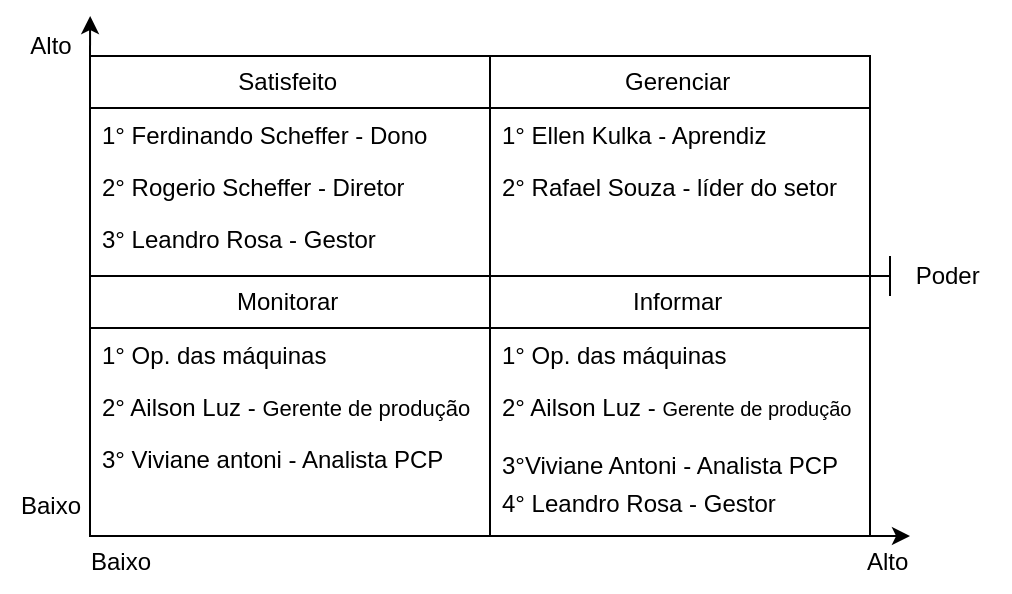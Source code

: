 <mxfile version="23.1.5" type="github">
  <diagram name="Página-1" id="4VICdA9OEUO9jNEx8xjW">
    <mxGraphModel dx="633" dy="345" grid="1" gridSize="10" guides="1" tooltips="1" connect="1" arrows="1" fold="1" page="1" pageScale="1" pageWidth="827" pageHeight="1169" math="0" shadow="0">
      <root>
        <mxCell id="0" />
        <mxCell id="1" parent="0" />
        <mxCell id="TS-iA7SKgb6yTGz_fqgG-84" style="edgeStyle=orthogonalEdgeStyle;rounded=0;orthogonalLoop=1;jettySize=auto;html=1;exitX=0;exitY=0;exitDx=0;exitDy=0;" edge="1" parent="1" source="TS-iA7SKgb6yTGz_fqgG-49">
          <mxGeometry relative="1" as="geometry">
            <mxPoint x="50.077" y="10" as="targetPoint" />
          </mxGeometry>
        </mxCell>
        <mxCell id="TS-iA7SKgb6yTGz_fqgG-49" value="Satisfeito&amp;nbsp;" style="swimlane;fontStyle=0;childLayout=stackLayout;horizontal=1;startSize=26;fillColor=none;horizontalStack=0;resizeParent=1;resizeParentMax=0;resizeLast=0;collapsible=1;marginBottom=0;html=1;" vertex="1" parent="1">
          <mxGeometry x="50" y="30" width="200" height="110" as="geometry">
            <mxRectangle x="50" y="30" width="90" height="30" as="alternateBounds" />
          </mxGeometry>
        </mxCell>
        <mxCell id="TS-iA7SKgb6yTGz_fqgG-50" value="1° Ferdinando Scheffer - Dono" style="text;strokeColor=none;fillColor=none;align=left;verticalAlign=top;spacingLeft=4;spacingRight=4;overflow=hidden;rotatable=0;points=[[0,0.5],[1,0.5]];portConstraint=eastwest;whiteSpace=wrap;html=1;" vertex="1" parent="TS-iA7SKgb6yTGz_fqgG-49">
          <mxGeometry y="26" width="200" height="26" as="geometry" />
        </mxCell>
        <mxCell id="TS-iA7SKgb6yTGz_fqgG-51" value="2° Rogerio Scheffer - Diretor" style="text;strokeColor=none;fillColor=none;align=left;verticalAlign=top;spacingLeft=4;spacingRight=4;overflow=hidden;rotatable=0;points=[[0,0.5],[1,0.5]];portConstraint=eastwest;whiteSpace=wrap;html=1;" vertex="1" parent="TS-iA7SKgb6yTGz_fqgG-49">
          <mxGeometry y="52" width="200" height="26" as="geometry" />
        </mxCell>
        <mxCell id="TS-iA7SKgb6yTGz_fqgG-52" value="3° Leandro Rosa - Gestor&amp;nbsp;&amp;nbsp;" style="text;strokeColor=none;fillColor=none;align=left;verticalAlign=top;spacingLeft=4;spacingRight=4;overflow=hidden;rotatable=0;points=[[0,0.5],[1,0.5]];portConstraint=eastwest;whiteSpace=wrap;html=1;" vertex="1" parent="TS-iA7SKgb6yTGz_fqgG-49">
          <mxGeometry y="78" width="200" height="32" as="geometry" />
        </mxCell>
        <mxCell id="TS-iA7SKgb6yTGz_fqgG-53" value="Gerenciar&amp;nbsp;" style="swimlane;fontStyle=0;childLayout=stackLayout;horizontal=1;startSize=26;fillColor=none;horizontalStack=0;resizeParent=1;resizeParentMax=0;resizeLast=0;collapsible=1;marginBottom=0;html=1;" vertex="1" parent="1">
          <mxGeometry x="250" y="30" width="190" height="110" as="geometry" />
        </mxCell>
        <mxCell id="TS-iA7SKgb6yTGz_fqgG-54" value="1° Ellen Kulka - Aprendiz&amp;nbsp;" style="text;strokeColor=none;fillColor=none;align=left;verticalAlign=top;spacingLeft=4;spacingRight=4;overflow=hidden;rotatable=0;points=[[0,0.5],[1,0.5]];portConstraint=eastwest;whiteSpace=wrap;html=1;" vertex="1" parent="TS-iA7SKgb6yTGz_fqgG-53">
          <mxGeometry y="26" width="190" height="26" as="geometry" />
        </mxCell>
        <mxCell id="TS-iA7SKgb6yTGz_fqgG-55" value="2° Rafael Souza - líder do setor&amp;nbsp;&amp;nbsp;" style="text;strokeColor=none;fillColor=none;align=left;verticalAlign=top;spacingLeft=4;spacingRight=4;overflow=hidden;rotatable=0;points=[[0,0.5],[1,0.5]];portConstraint=eastwest;whiteSpace=wrap;html=1;" vertex="1" parent="TS-iA7SKgb6yTGz_fqgG-53">
          <mxGeometry y="52" width="190" height="58" as="geometry" />
        </mxCell>
        <mxCell id="TS-iA7SKgb6yTGz_fqgG-57" value="Monitorar&amp;nbsp;" style="swimlane;fontStyle=0;childLayout=stackLayout;horizontal=1;startSize=26;fillColor=none;horizontalStack=0;resizeParent=1;resizeParentMax=0;resizeLast=0;collapsible=1;marginBottom=0;html=1;" vertex="1" parent="1">
          <mxGeometry x="50" y="140" width="200" height="130" as="geometry" />
        </mxCell>
        <mxCell id="TS-iA7SKgb6yTGz_fqgG-58" value="1° Op. das máquinas&amp;nbsp;" style="text;strokeColor=none;fillColor=none;align=left;verticalAlign=top;spacingLeft=4;spacingRight=4;overflow=hidden;rotatable=0;points=[[0,0.5],[1,0.5]];portConstraint=eastwest;whiteSpace=wrap;html=1;" vertex="1" parent="TS-iA7SKgb6yTGz_fqgG-57">
          <mxGeometry y="26" width="200" height="26" as="geometry" />
        </mxCell>
        <mxCell id="TS-iA7SKgb6yTGz_fqgG-59" value="2° Ailson Luz - &lt;font style=&quot;font-size: 11px;&quot;&gt;Gerente de produção&lt;br&gt;&lt;br&gt;&amp;nbsp;&lt;/font&gt;" style="text;strokeColor=none;fillColor=none;align=left;verticalAlign=top;spacingLeft=4;spacingRight=4;overflow=hidden;rotatable=0;points=[[0,0.5],[1,0.5]];portConstraint=eastwest;whiteSpace=wrap;html=1;" vertex="1" parent="TS-iA7SKgb6yTGz_fqgG-57">
          <mxGeometry y="52" width="200" height="26" as="geometry" />
        </mxCell>
        <mxCell id="TS-iA7SKgb6yTGz_fqgG-60" value="3° Viviane antoni - Analista PCP" style="text;strokeColor=none;fillColor=none;align=left;verticalAlign=top;spacingLeft=4;spacingRight=4;overflow=hidden;rotatable=0;points=[[0,0.5],[1,0.5]];portConstraint=eastwest;whiteSpace=wrap;html=1;" vertex="1" parent="TS-iA7SKgb6yTGz_fqgG-57">
          <mxGeometry y="78" width="200" height="52" as="geometry" />
        </mxCell>
        <mxCell id="TS-iA7SKgb6yTGz_fqgG-82" style="edgeStyle=orthogonalEdgeStyle;rounded=0;orthogonalLoop=1;jettySize=auto;html=1;exitX=1;exitY=1;exitDx=0;exitDy=0;" edge="1" parent="1" source="TS-iA7SKgb6yTGz_fqgG-61">
          <mxGeometry relative="1" as="geometry">
            <mxPoint x="460" y="270" as="targetPoint" />
          </mxGeometry>
        </mxCell>
        <mxCell id="TS-iA7SKgb6yTGz_fqgG-61" value="Informar&amp;nbsp;" style="swimlane;fontStyle=0;childLayout=stackLayout;horizontal=1;startSize=26;fillColor=none;horizontalStack=0;resizeParent=1;resizeParentMax=0;resizeLast=0;collapsible=1;marginBottom=0;html=1;" vertex="1" parent="1">
          <mxGeometry x="250" y="140" width="190" height="130" as="geometry" />
        </mxCell>
        <mxCell id="TS-iA7SKgb6yTGz_fqgG-62" value="1° Op. das máquinas&amp;nbsp;" style="text;strokeColor=none;fillColor=none;align=left;verticalAlign=top;spacingLeft=4;spacingRight=4;overflow=hidden;rotatable=0;points=[[0,0.5],[1,0.5]];portConstraint=eastwest;whiteSpace=wrap;html=1;" vertex="1" parent="TS-iA7SKgb6yTGz_fqgG-61">
          <mxGeometry y="26" width="190" height="26" as="geometry" />
        </mxCell>
        <mxCell id="TS-iA7SKgb6yTGz_fqgG-63" value="2° Ailson Luz - &lt;font style=&quot;font-size: 10px;&quot;&gt;Gerente de produção&lt;/font&gt;&lt;br&gt;&lt;br&gt;3°Viviane Antoni - Analista PCP" style="text;strokeColor=none;fillColor=none;align=left;verticalAlign=top;spacingLeft=4;spacingRight=4;overflow=hidden;rotatable=0;points=[[0,0.5],[1,0.5]];portConstraint=eastwest;whiteSpace=wrap;html=1;" vertex="1" parent="TS-iA7SKgb6yTGz_fqgG-61">
          <mxGeometry y="52" width="190" height="48" as="geometry" />
        </mxCell>
        <mxCell id="TS-iA7SKgb6yTGz_fqgG-64" value="4° Leandro Rosa - Gestor&amp;nbsp;&amp;nbsp;" style="text;strokeColor=none;fillColor=none;align=left;verticalAlign=top;spacingLeft=4;spacingRight=4;overflow=hidden;rotatable=0;points=[[0,0.5],[1,0.5]];portConstraint=eastwest;whiteSpace=wrap;html=1;" vertex="1" parent="TS-iA7SKgb6yTGz_fqgG-61">
          <mxGeometry y="100" width="190" height="30" as="geometry" />
        </mxCell>
        <mxCell id="TS-iA7SKgb6yTGz_fqgG-79" value="" style="shape=crossbar;whiteSpace=wrap;html=1;rounded=1;" vertex="1" parent="1">
          <mxGeometry x="440" y="130" width="10" height="20" as="geometry" />
        </mxCell>
        <mxCell id="TS-iA7SKgb6yTGz_fqgG-80" value="Poder&amp;nbsp;" style="text;html=1;align=center;verticalAlign=middle;resizable=0;points=[];autosize=1;strokeColor=none;fillColor=none;" vertex="1" parent="1">
          <mxGeometry x="450" y="125" width="60" height="30" as="geometry" />
        </mxCell>
        <mxCell id="TS-iA7SKgb6yTGz_fqgG-85" value="Alto" style="text;html=1;align=center;verticalAlign=middle;resizable=0;points=[];autosize=1;strokeColor=none;fillColor=none;" vertex="1" parent="1">
          <mxGeometry x="10" y="10" width="40" height="30" as="geometry" />
        </mxCell>
        <mxCell id="TS-iA7SKgb6yTGz_fqgG-86" value="Alto&amp;nbsp;" style="text;html=1;align=center;verticalAlign=middle;resizable=0;points=[];autosize=1;strokeColor=none;fillColor=none;" vertex="1" parent="1">
          <mxGeometry x="425" y="268" width="50" height="30" as="geometry" />
        </mxCell>
        <mxCell id="TS-iA7SKgb6yTGz_fqgG-87" value="Baixo" style="text;html=1;align=center;verticalAlign=middle;resizable=0;points=[];autosize=1;strokeColor=none;fillColor=none;" vertex="1" parent="1">
          <mxGeometry x="40" y="268" width="50" height="30" as="geometry" />
        </mxCell>
        <mxCell id="TS-iA7SKgb6yTGz_fqgG-92" value="Baixo" style="text;html=1;align=center;verticalAlign=middle;resizable=0;points=[];autosize=1;strokeColor=none;fillColor=none;" vertex="1" parent="1">
          <mxGeometry x="5" y="240" width="50" height="30" as="geometry" />
        </mxCell>
      </root>
    </mxGraphModel>
  </diagram>
</mxfile>
